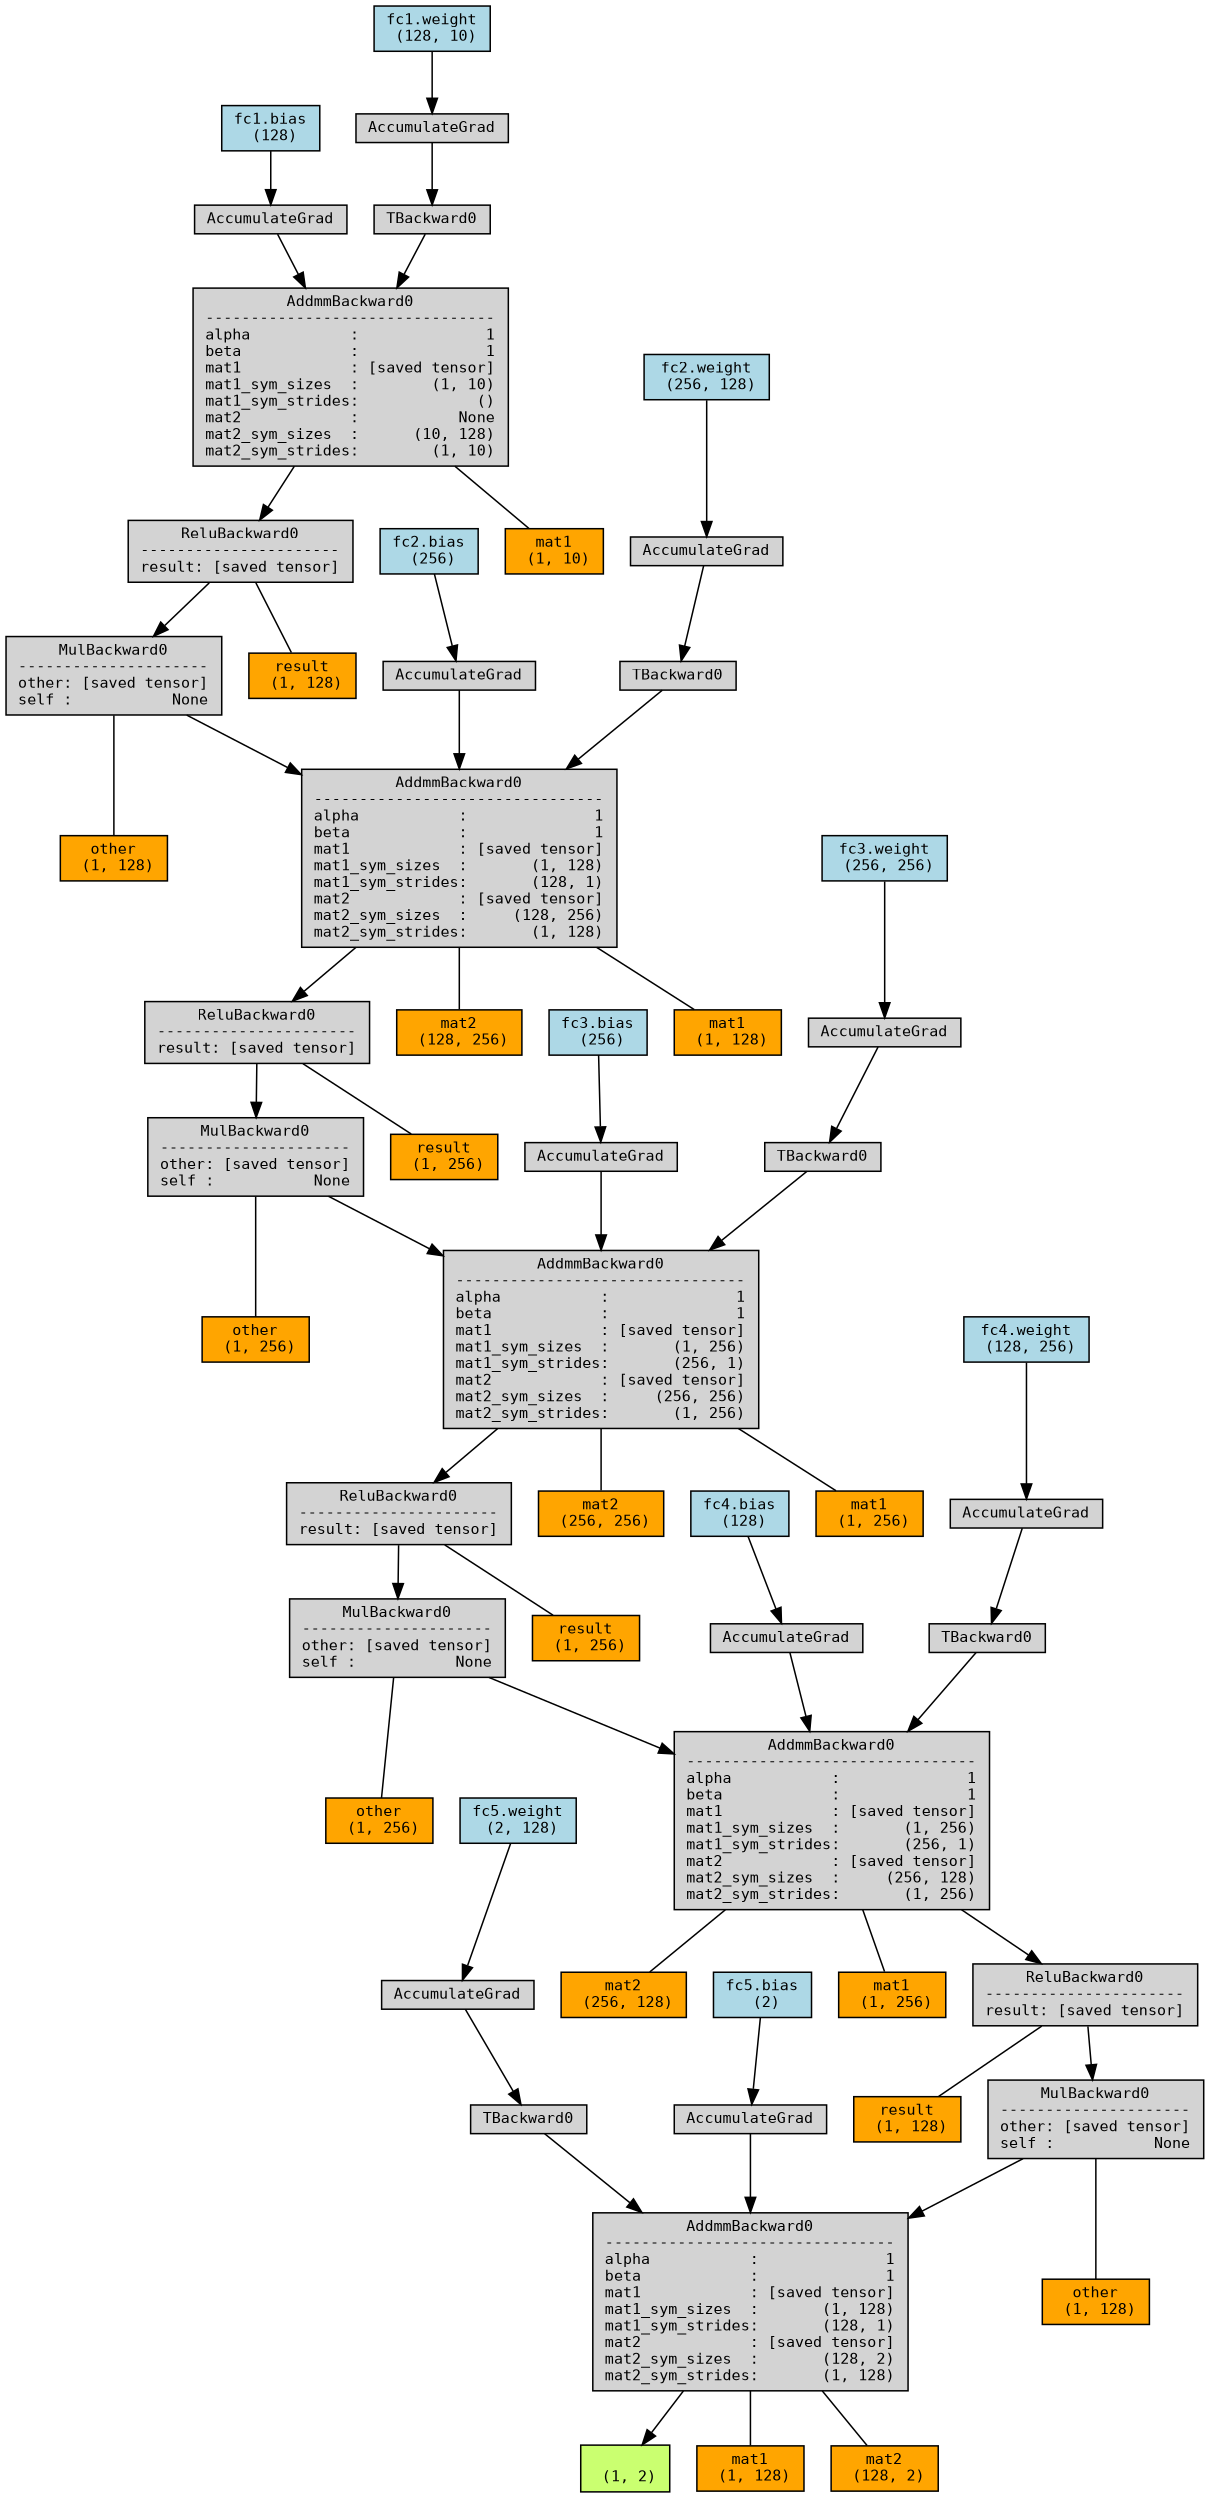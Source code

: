 digraph {
	graph [size="16.65,16.65"]
	node [align=left fontname=monospace fontsize=10 height=0.2 ranksep=0.1 shape=box style=filled]
	1647953264864 [label="
 (1, 2)" fillcolor=darkolivegreen1]
	1649122973872 -> 1648123985328 [dir=none]
	1648123985328 [label="mat1
 (1, 128)" fillcolor=orange]
	1649122973872 -> 1649143306496 [dir=none]
	1649143306496 [label="mat2
 (128, 2)" fillcolor=orange]
	1649122973872 [label="AddmmBackward0
--------------------------------
alpha           :              1
beta            :              1
mat1            : [saved tensor]
mat1_sym_sizes  :       (1, 128)
mat1_sym_strides:       (128, 1)
mat2            : [saved tensor]
mat2_sym_sizes  :       (128, 2)
mat2_sym_strides:       (1, 128)"]
	1647857416464 -> 1649122973872
	1648123983808 [label="fc5.bias
 (2)" fillcolor=lightblue]
	1648123983808 -> 1647857416464
	1647857416464 [label=AccumulateGrad]
	1647857416848 -> 1649122973872
	1647857416848 -> 1649125287632 [dir=none]
	1649125287632 [label="other
 (1, 128)" fillcolor=orange]
	1647857416848 [label="MulBackward0
---------------------
other: [saved tensor]
self :           None"]
	1647857413184 -> 1647857416848
	1647857413184 -> 1649125286992 [dir=none]
	1649125286992 [label="result
 (1, 128)" fillcolor=orange]
	1647857413184 [label="ReluBackward0
----------------------
result: [saved tensor]"]
	1649103026976 -> 1647857413184
	1649103026976 -> 1648123984848 [dir=none]
	1648123984848 [label="mat1
 (1, 256)" fillcolor=orange]
	1649103026976 -> 1649125287152 [dir=none]
	1649125287152 [label="mat2
 (256, 128)" fillcolor=orange]
	1649103026976 [label="AddmmBackward0
--------------------------------
alpha           :              1
beta            :              1
mat1            : [saved tensor]
mat1_sym_sizes  :       (1, 256)
mat1_sym_strides:       (256, 1)
mat2            : [saved tensor]
mat2_sym_sizes  :     (256, 128)
mat2_sym_strides:       (1, 256)"]
	1649103027984 -> 1649103026976
	1648123984288 [label="fc4.bias
 (128)" fillcolor=lightblue]
	1648123984288 -> 1649103027984
	1649103027984 [label=AccumulateGrad]
	1649103025824 -> 1649103026976
	1649103025824 -> 1649144042576 [dir=none]
	1649144042576 [label="other
 (1, 256)" fillcolor=orange]
	1649103025824 [label="MulBackward0
---------------------
other: [saved tensor]
self :           None"]
	1649103025680 -> 1649103025824
	1649103025680 -> 1649144044256 [dir=none]
	1649144044256 [label="result
 (1, 256)" fillcolor=orange]
	1649103025680 [label="ReluBackward0
----------------------
result: [saved tensor]"]
	1649103026736 -> 1649103025680
	1649103026736 -> 1648306211792 [dir=none]
	1648306211792 [label="mat1
 (1, 256)" fillcolor=orange]
	1649103026736 -> 1649125456048 [dir=none]
	1649125456048 [label="mat2
 (256, 256)" fillcolor=orange]
	1649103026736 [label="AddmmBackward0
--------------------------------
alpha           :              1
beta            :              1
mat1            : [saved tensor]
mat1_sym_sizes  :       (1, 256)
mat1_sym_strides:       (256, 1)
mat2            : [saved tensor]
mat2_sym_sizes  :     (256, 256)
mat2_sym_strides:       (1, 256)"]
	1649103028080 -> 1649103026736
	1648123985728 [label="fc3.bias
 (256)" fillcolor=lightblue]
	1648123985728 -> 1649103028080
	1649103028080 [label=AccumulateGrad]
	1649103026448 -> 1649103026736
	1649103026448 -> 1649144044576 [dir=none]
	1649144044576 [label="other
 (1, 256)" fillcolor=orange]
	1649103026448 [label="MulBackward0
---------------------
other: [saved tensor]
self :           None"]
	1649103026928 -> 1649103026448
	1649103026928 -> 1649144044736 [dir=none]
	1649144044736 [label="result
 (1, 256)" fillcolor=orange]
	1649103026928 [label="ReluBackward0
----------------------
result: [saved tensor]"]
	1649103027168 -> 1649103026928
	1649103027168 -> 1648306211552 [dir=none]
	1648306211552 [label="mat1
 (1, 128)" fillcolor=orange]
	1649103027168 -> 1649144044336 [dir=none]
	1649144044336 [label="mat2
 (128, 256)" fillcolor=orange]
	1649103027168 [label="AddmmBackward0
--------------------------------
alpha           :              1
beta            :              1
mat1            : [saved tensor]
mat1_sym_sizes  :       (1, 128)
mat1_sym_strides:       (128, 1)
mat2            : [saved tensor]
mat2_sym_sizes  :     (128, 256)
mat2_sym_strides:       (1, 128)"]
	1649103026640 -> 1649103027168
	1648123984368 [label="fc2.bias
 (256)" fillcolor=lightblue]
	1648123984368 -> 1649103026640
	1649103026640 [label=AccumulateGrad]
	1649103027024 -> 1649103027168
	1649103027024 -> 1647121842064 [dir=none]
	1647121842064 [label="other
 (1, 128)" fillcolor=orange]
	1649103027024 [label="MulBackward0
---------------------
other: [saved tensor]
self :           None"]
	1649103027072 -> 1649103027024
	1649103027072 -> 1647121839024 [dir=none]
	1647121839024 [label="result
 (1, 128)" fillcolor=orange]
	1649103027072 [label="ReluBackward0
----------------------
result: [saved tensor]"]
	1649103024720 -> 1649103027072
	1649103024720 -> 1649143305456 [dir=none]
	1649143305456 [label="mat1
 (1, 10)" fillcolor=orange]
	1649103024720 [label="AddmmBackward0
--------------------------------
alpha           :              1
beta            :              1
mat1            : [saved tensor]
mat1_sym_sizes  :        (1, 10)
mat1_sym_strides:             ()
mat2            :           None
mat2_sym_sizes  :      (10, 128)
mat2_sym_strides:        (1, 10)"]
	1649103024480 -> 1649103024720
	1648123982208 [label="fc1.bias
 (128)" fillcolor=lightblue]
	1648123982208 -> 1649103024480
	1649103024480 [label=AccumulateGrad]
	1649103024624 -> 1649103024720
	1649103024624 [label=TBackward0]
	1649103026352 -> 1649103024624
	1648123985008 [label="fc1.weight
 (128, 10)" fillcolor=lightblue]
	1648123985008 -> 1649103026352
	1649103026352 [label=AccumulateGrad]
	1649103027312 -> 1649103027168
	1649103027312 [label=TBackward0]
	1649103026400 -> 1649103027312
	1648123984448 [label="fc2.weight
 (256, 128)" fillcolor=lightblue]
	1648123984448 -> 1649103026400
	1649103026400 [label=AccumulateGrad]
	1649103024528 -> 1649103026736
	1649103024528 [label=TBackward0]
	1649103026496 -> 1649103024528
	1649125248432 [label="fc3.weight
 (256, 256)" fillcolor=lightblue]
	1649125248432 -> 1649103026496
	1649103026496 [label=AccumulateGrad]
	1649103026256 -> 1649103026976
	1649103026256 [label=TBackward0]
	1649103028032 -> 1649103026256
	1648123983488 [label="fc4.weight
 (128, 256)" fillcolor=lightblue]
	1648123983488 -> 1649103028032
	1649103028032 [label=AccumulateGrad]
	1649122974160 -> 1649122973872
	1649122974160 [label=TBackward0]
	1647121084368 -> 1649122974160
	1648123985488 [label="fc5.weight
 (2, 128)" fillcolor=lightblue]
	1648123985488 -> 1647121084368
	1647121084368 [label=AccumulateGrad]
	1649122973872 -> 1647953264864
	dpi=1000
}
